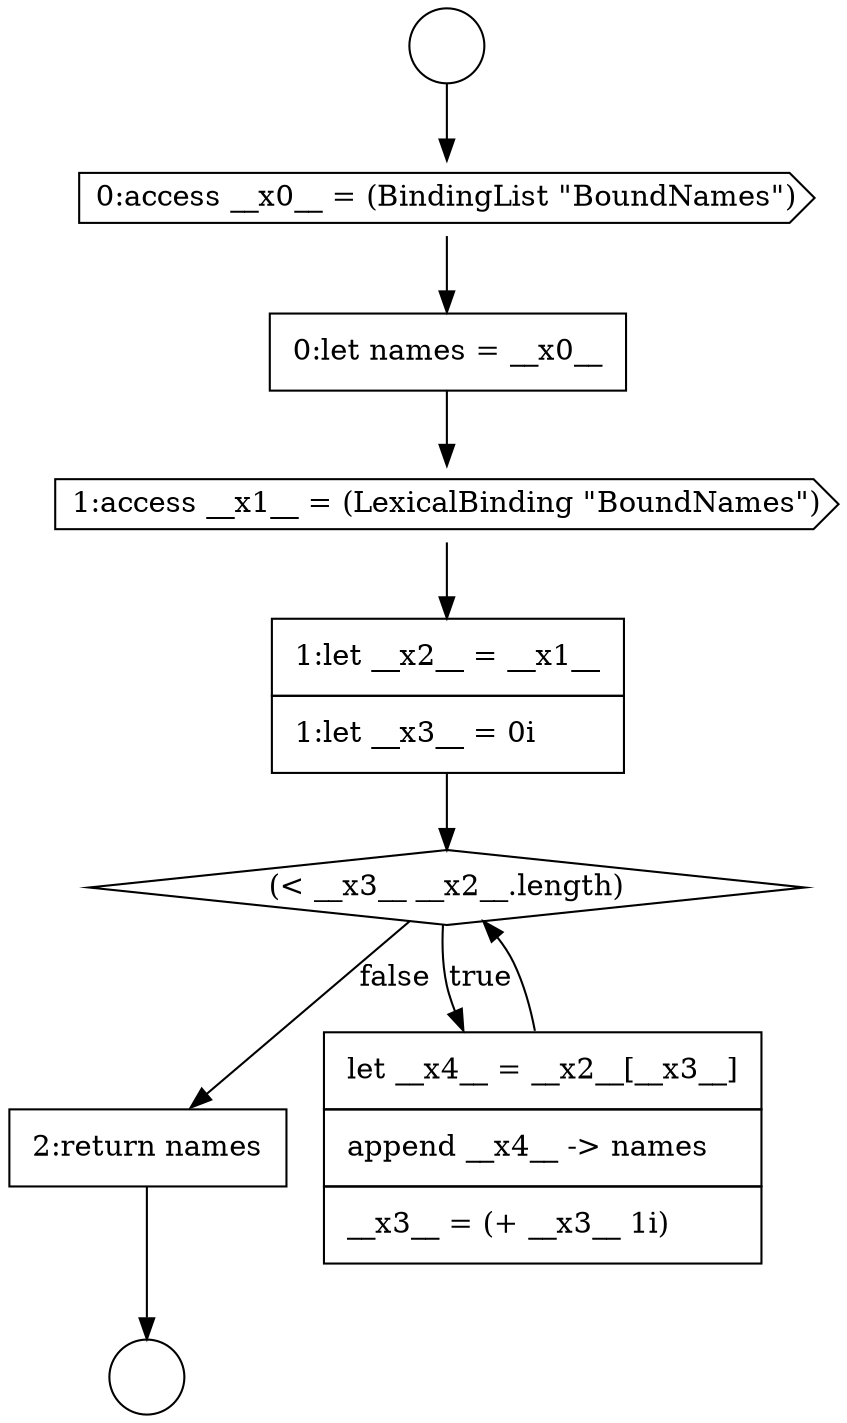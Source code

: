 digraph {
  node5842 [shape=circle label=" " color="black" fillcolor="white" style=filled]
  node5846 [shape=cds, label=<<font color="black">1:access __x1__ = (LexicalBinding &quot;BoundNames&quot;)</font>> color="black" fillcolor="white" style=filled]
  node5843 [shape=circle label=" " color="black" fillcolor="white" style=filled]
  node5847 [shape=none, margin=0, label=<<font color="black">
    <table border="0" cellborder="1" cellspacing="0" cellpadding="10">
      <tr><td align="left">1:let __x2__ = __x1__</td></tr>
      <tr><td align="left">1:let __x3__ = 0i</td></tr>
    </table>
  </font>> color="black" fillcolor="white" style=filled]
  node5850 [shape=none, margin=0, label=<<font color="black">
    <table border="0" cellborder="1" cellspacing="0" cellpadding="10">
      <tr><td align="left">2:return names</td></tr>
    </table>
  </font>> color="black" fillcolor="white" style=filled]
  node5844 [shape=cds, label=<<font color="black">0:access __x0__ = (BindingList &quot;BoundNames&quot;)</font>> color="black" fillcolor="white" style=filled]
  node5848 [shape=diamond, label=<<font color="black">(&lt; __x3__ __x2__.length)</font>> color="black" fillcolor="white" style=filled]
  node5849 [shape=none, margin=0, label=<<font color="black">
    <table border="0" cellborder="1" cellspacing="0" cellpadding="10">
      <tr><td align="left">let __x4__ = __x2__[__x3__]</td></tr>
      <tr><td align="left">append __x4__ -&gt; names</td></tr>
      <tr><td align="left">__x3__ = (+ __x3__ 1i)</td></tr>
    </table>
  </font>> color="black" fillcolor="white" style=filled]
  node5845 [shape=none, margin=0, label=<<font color="black">
    <table border="0" cellborder="1" cellspacing="0" cellpadding="10">
      <tr><td align="left">0:let names = __x0__</td></tr>
    </table>
  </font>> color="black" fillcolor="white" style=filled]
  node5847 -> node5848 [ color="black"]
  node5845 -> node5846 [ color="black"]
  node5844 -> node5845 [ color="black"]
  node5846 -> node5847 [ color="black"]
  node5848 -> node5849 [label=<<font color="black">true</font>> color="black"]
  node5848 -> node5850 [label=<<font color="black">false</font>> color="black"]
  node5850 -> node5843 [ color="black"]
  node5842 -> node5844 [ color="black"]
  node5849 -> node5848 [ color="black"]
}
